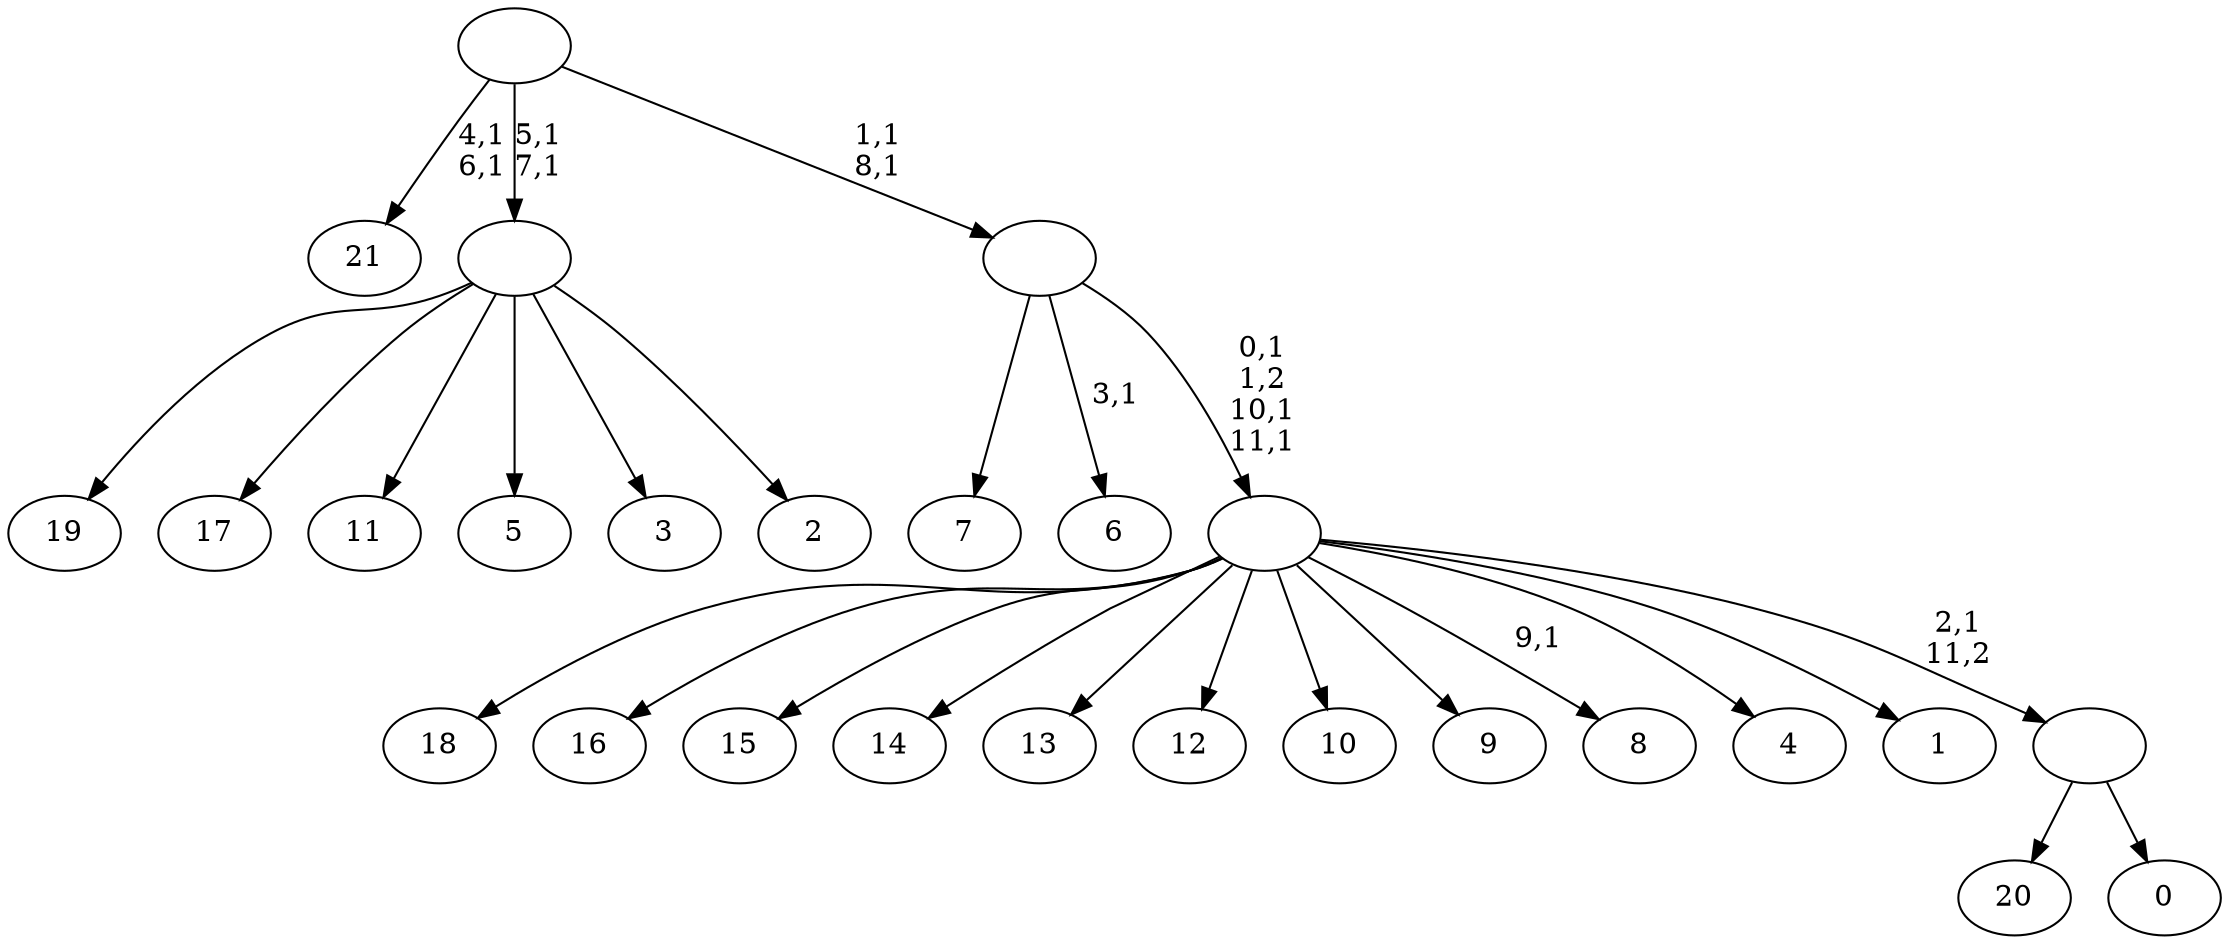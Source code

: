 digraph T {
	34 [label="21"]
	31 [label="20"]
	30 [label="19"]
	29 [label="18"]
	28 [label="17"]
	27 [label="16"]
	26 [label="15"]
	25 [label="14"]
	24 [label="13"]
	23 [label="12"]
	22 [label="11"]
	21 [label="10"]
	20 [label="9"]
	19 [label="8"]
	17 [label="7"]
	16 [label="6"]
	14 [label="5"]
	13 [label="4"]
	12 [label="3"]
	11 [label="2"]
	10 [label=""]
	8 [label="1"]
	7 [label="0"]
	6 [label=""]
	5 [label=""]
	2 [label=""]
	0 [label=""]
	10 -> 30 [label=""]
	10 -> 28 [label=""]
	10 -> 22 [label=""]
	10 -> 14 [label=""]
	10 -> 12 [label=""]
	10 -> 11 [label=""]
	6 -> 31 [label=""]
	6 -> 7 [label=""]
	5 -> 19 [label="9,1"]
	5 -> 29 [label=""]
	5 -> 27 [label=""]
	5 -> 26 [label=""]
	5 -> 25 [label=""]
	5 -> 24 [label=""]
	5 -> 23 [label=""]
	5 -> 21 [label=""]
	5 -> 20 [label=""]
	5 -> 13 [label=""]
	5 -> 8 [label=""]
	5 -> 6 [label="2,1\n11,2"]
	2 -> 5 [label="0,1\n1,2\n10,1\n11,1"]
	2 -> 16 [label="3,1"]
	2 -> 17 [label=""]
	0 -> 2 [label="1,1\n8,1"]
	0 -> 10 [label="5,1\n7,1"]
	0 -> 34 [label="4,1\n6,1"]
}
